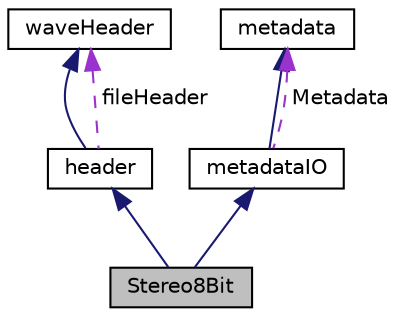 digraph "Stereo8Bit"
{
  edge [fontname="Helvetica",fontsize="10",labelfontname="Helvetica",labelfontsize="10"];
  node [fontname="Helvetica",fontsize="10",shape=record];
  Node5 [label="Stereo8Bit",height=0.2,width=0.4,color="black", fillcolor="grey75", style="filled", fontcolor="black"];
  Node6 -> Node5 [dir="back",color="midnightblue",fontsize="10",style="solid",fontname="Helvetica"];
  Node6 [label="header",height=0.2,width=0.4,color="black", fillcolor="white", style="filled",URL="$d4/d8a/classheader.html"];
  Node7 -> Node6 [dir="back",color="midnightblue",fontsize="10",style="solid",fontname="Helvetica"];
  Node7 [label="waveHeader",height=0.2,width=0.4,color="black", fillcolor="white", style="filled",URL="$d5/dfb/structwaveHeader.html"];
  Node7 -> Node6 [dir="back",color="darkorchid3",fontsize="10",style="dashed",label=" fileHeader" ,fontname="Helvetica"];
  Node8 -> Node5 [dir="back",color="midnightblue",fontsize="10",style="solid",fontname="Helvetica"];
  Node8 [label="metadataIO",height=0.2,width=0.4,color="black", fillcolor="white", style="filled",URL="$d2/d24/classmetadataIO.html"];
  Node9 -> Node8 [dir="back",color="midnightblue",fontsize="10",style="solid",fontname="Helvetica"];
  Node9 [label="metadata",height=0.2,width=0.4,color="black", fillcolor="white", style="filled",URL="$db/d94/structmetadata.html"];
  Node9 -> Node8 [dir="back",color="darkorchid3",fontsize="10",style="dashed",label=" Metadata" ,fontname="Helvetica"];
}
